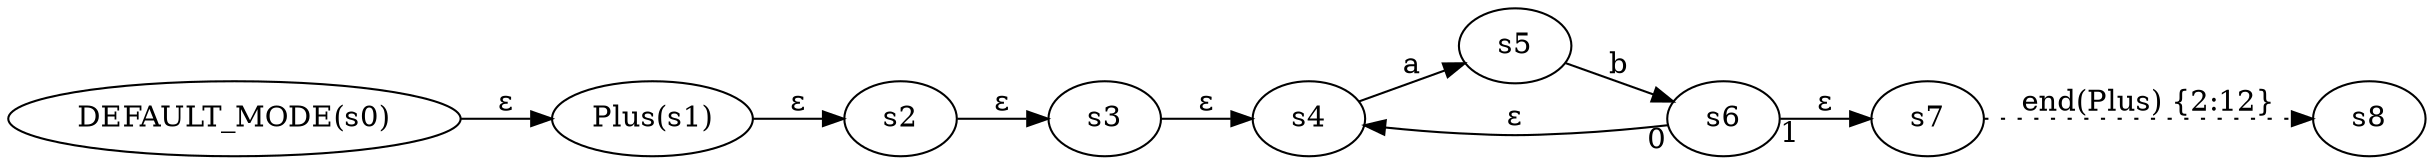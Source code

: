 digraph ATN {
  rankdir=LR;

  "DEFAULT_MODE(s0)" -> "Plus(s1)" [label=ε]
  "Plus(s1)" -> s2 [label=ε]
  s2 -> s3 [label=ε]
  s3 -> s4 [label=ε]
  s4 -> s5 [label=a]
  s5 -> s6 [label=b]
  s6 -> s4 [label=ε taillabel=0]
  s6 -> s7 [label=ε taillabel=1]
  s7 -> s8 [label="end(Plus) {2:12}" style=dotted]
}